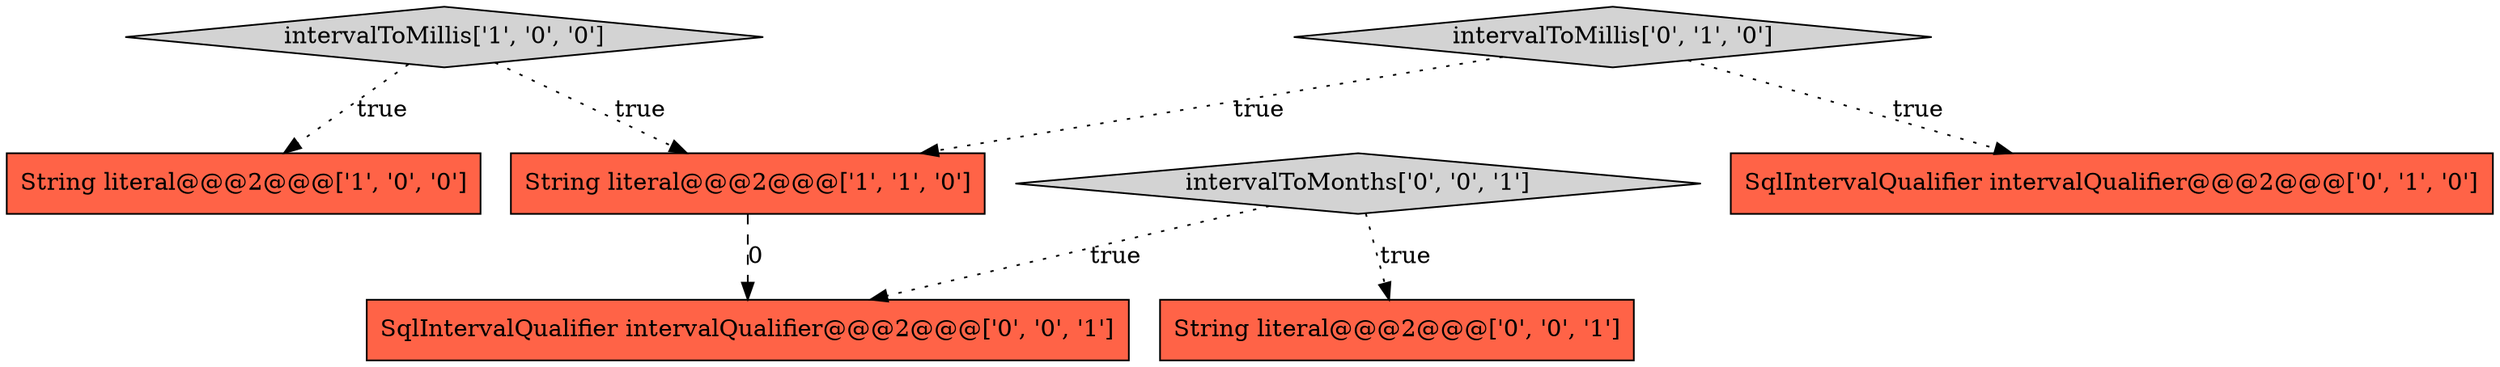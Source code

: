digraph {
0 [style = filled, label = "String literal@@@2@@@['1', '0', '0']", fillcolor = tomato, shape = box image = "AAA0AAABBB1BBB"];
2 [style = filled, label = "intervalToMillis['1', '0', '0']", fillcolor = lightgray, shape = diamond image = "AAA0AAABBB1BBB"];
1 [style = filled, label = "String literal@@@2@@@['1', '1', '0']", fillcolor = tomato, shape = box image = "AAA0AAABBB1BBB"];
4 [style = filled, label = "SqlIntervalQualifier intervalQualifier@@@2@@@['0', '1', '0']", fillcolor = tomato, shape = box image = "AAA0AAABBB2BBB"];
3 [style = filled, label = "intervalToMillis['0', '1', '0']", fillcolor = lightgray, shape = diamond image = "AAA0AAABBB2BBB"];
6 [style = filled, label = "String literal@@@2@@@['0', '0', '1']", fillcolor = tomato, shape = box image = "AAA0AAABBB3BBB"];
5 [style = filled, label = "intervalToMonths['0', '0', '1']", fillcolor = lightgray, shape = diamond image = "AAA0AAABBB3BBB"];
7 [style = filled, label = "SqlIntervalQualifier intervalQualifier@@@2@@@['0', '0', '1']", fillcolor = tomato, shape = box image = "AAA0AAABBB3BBB"];
5->6 [style = dotted, label="true"];
3->4 [style = dotted, label="true"];
2->0 [style = dotted, label="true"];
1->7 [style = dashed, label="0"];
2->1 [style = dotted, label="true"];
3->1 [style = dotted, label="true"];
5->7 [style = dotted, label="true"];
}

